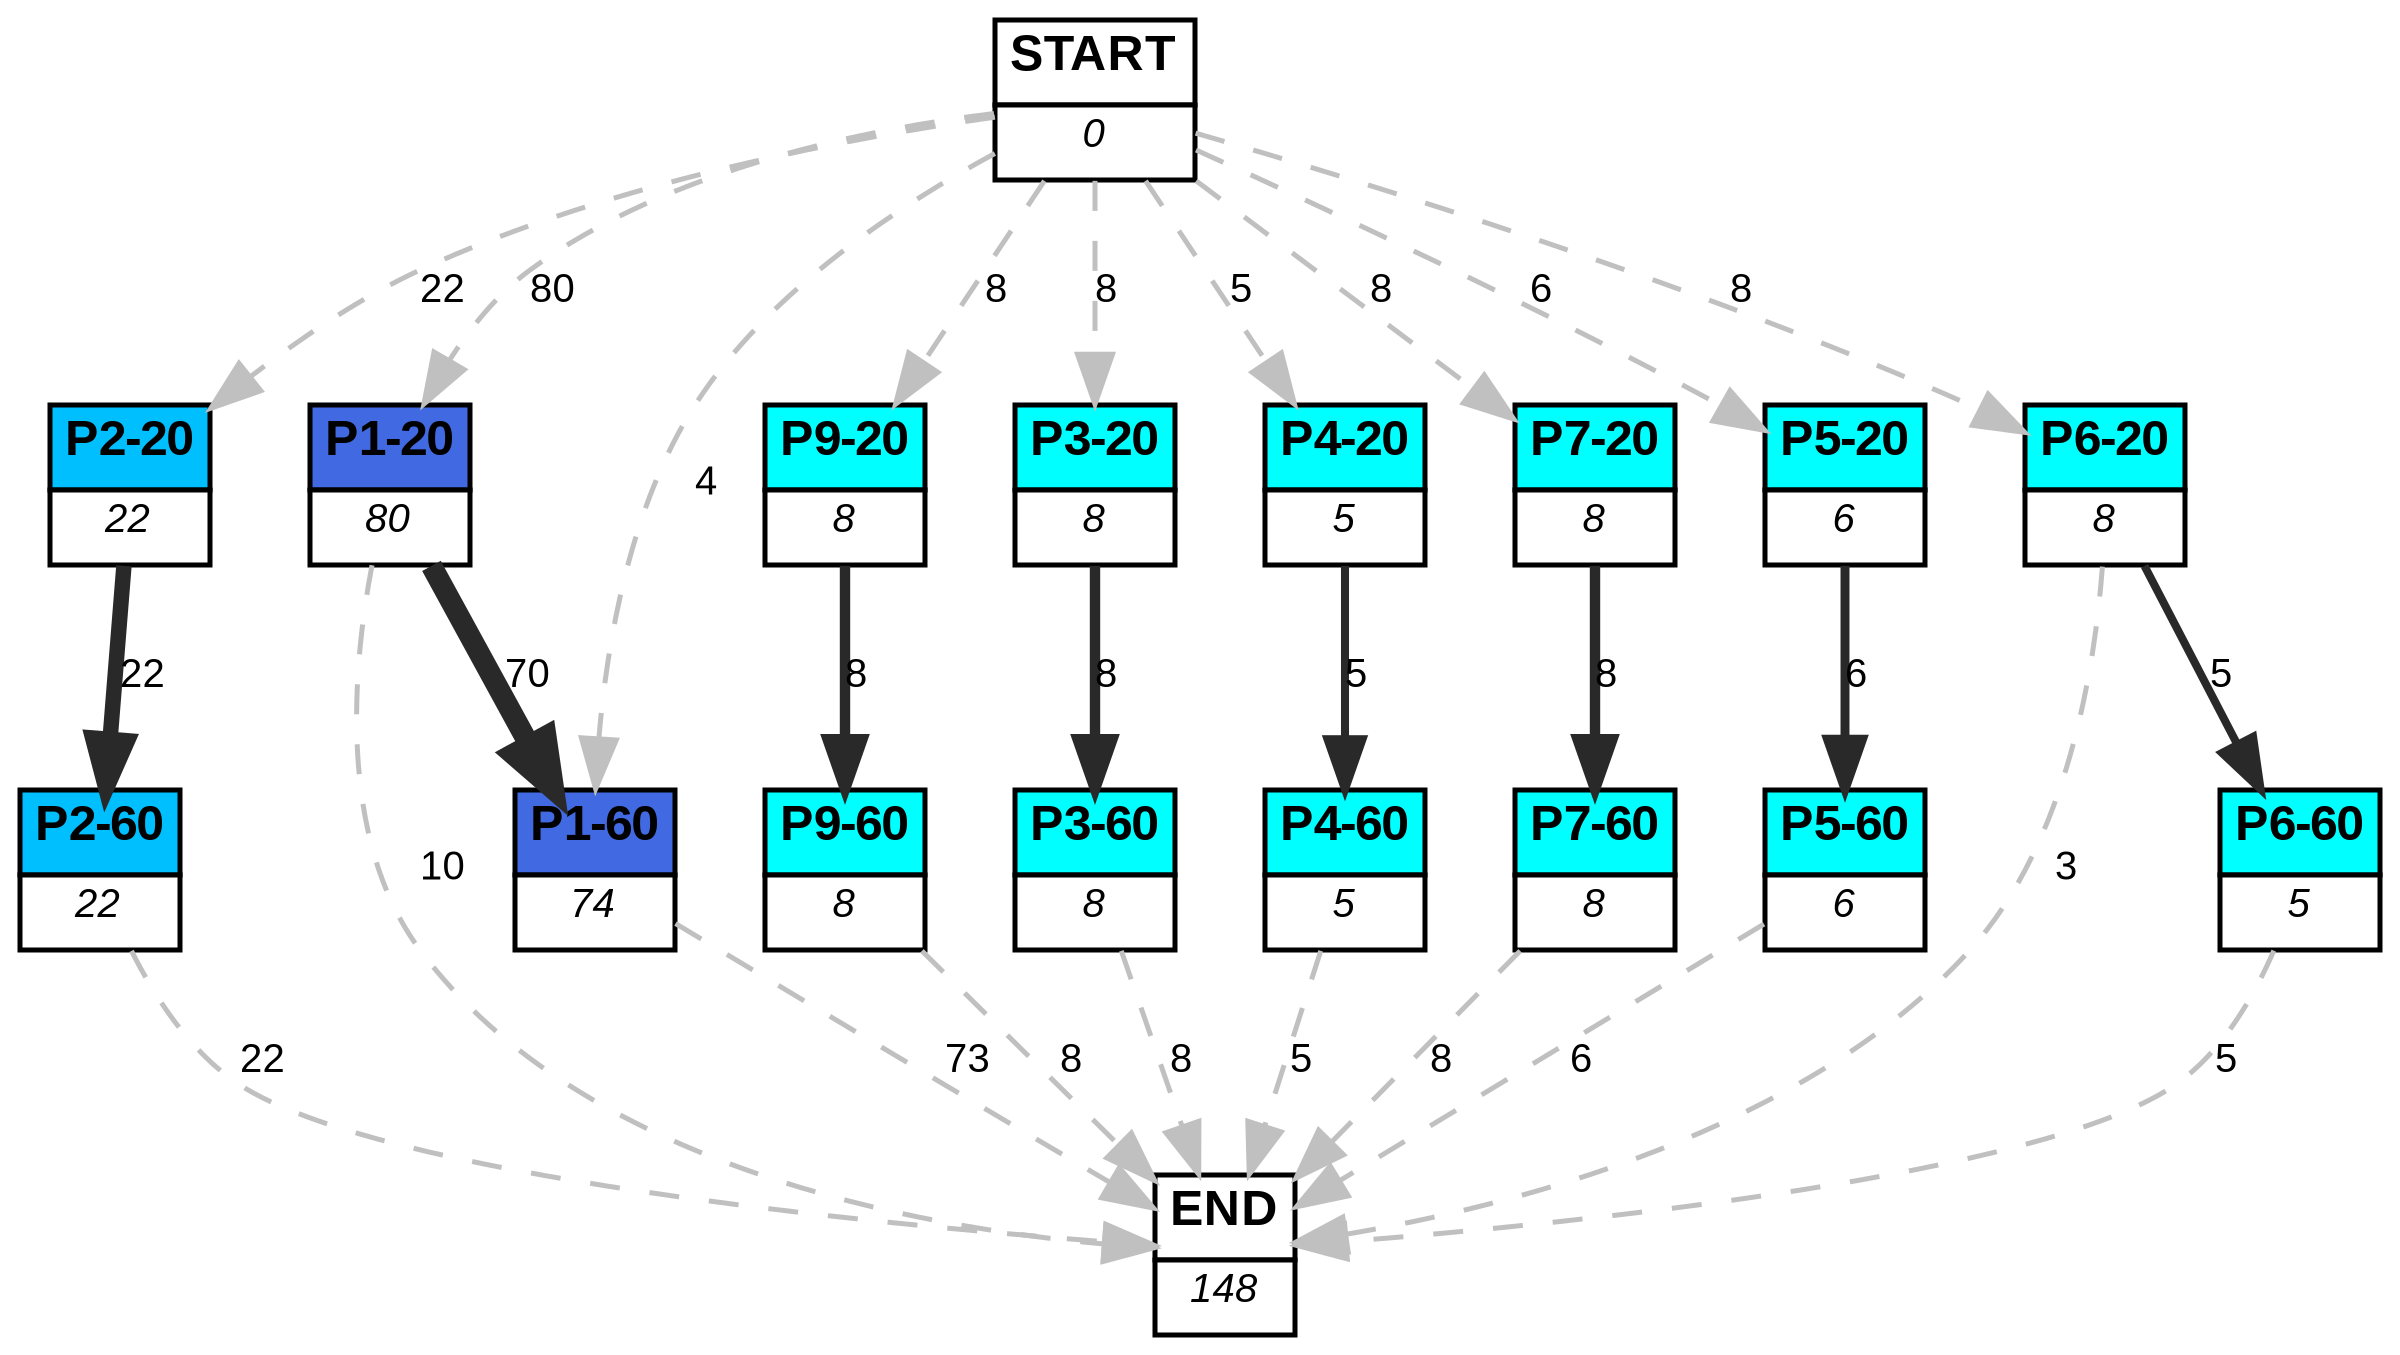 digraph graphname {
	dpi = 150
	size="16,11!";
	margin = 0;
"P1-20" [shape=plain, label=<<table border="0" cellborder="1" cellspacing="0"><tr><td bgcolor="royalblue"><FONT face="Arial" POINT-SIZE="10"><b>P1-20</b></FONT></td></tr><tr><td bgcolor="white"><FONT face="Arial" POINT-SIZE="8"><i>80</i></FONT></td></tr></table>>]
"P2-20" [shape=plain, label=<<table border="0" cellborder="1" cellspacing="0"><tr><td bgcolor="deepskyblue"><FONT face="Arial" POINT-SIZE="10"><b>P2-20</b></FONT></td></tr><tr><td bgcolor="white"><FONT face="Arial" POINT-SIZE="8"><i>22</i></FONT></td></tr></table>>]
"P2-60" [shape=plain, label=<<table border="0" cellborder="1" cellspacing="0"><tr><td bgcolor="deepskyblue"><FONT face="Arial" POINT-SIZE="10"><b>P2-60</b></FONT></td></tr><tr><td bgcolor="white"><FONT face="Arial" POINT-SIZE="8"><i>22</i></FONT></td></tr></table>>]
"P9-20" [shape=plain, label=<<table border="0" cellborder="1" cellspacing="0"><tr><td bgcolor="aqua"><FONT face="Arial" POINT-SIZE="10"><b>P9-20</b></FONT></td></tr><tr><td bgcolor="white"><FONT face="Arial" POINT-SIZE="8"><i>8</i></FONT></td></tr></table>>]
"P9-60" [shape=plain, label=<<table border="0" cellborder="1" cellspacing="0"><tr><td bgcolor="aqua"><FONT face="Arial" POINT-SIZE="10"><b>P9-60</b></FONT></td></tr><tr><td bgcolor="white"><FONT face="Arial" POINT-SIZE="8"><i>8</i></FONT></td></tr></table>>]
"P1-60" [shape=plain, label=<<table border="0" cellborder="1" cellspacing="0"><tr><td bgcolor="royalblue"><FONT face="Arial" POINT-SIZE="10"><b>P1-60</b></FONT></td></tr><tr><td bgcolor="white"><FONT face="Arial" POINT-SIZE="8"><i>74</i></FONT></td></tr></table>>]
"P3-20" [shape=plain, label=<<table border="0" cellborder="1" cellspacing="0"><tr><td bgcolor="aqua"><FONT face="Arial" POINT-SIZE="10"><b>P3-20</b></FONT></td></tr><tr><td bgcolor="white"><FONT face="Arial" POINT-SIZE="8"><i>8</i></FONT></td></tr></table>>]
"P3-60" [shape=plain, label=<<table border="0" cellborder="1" cellspacing="0"><tr><td bgcolor="aqua"><FONT face="Arial" POINT-SIZE="10"><b>P3-60</b></FONT></td></tr><tr><td bgcolor="white"><FONT face="Arial" POINT-SIZE="8"><i>8</i></FONT></td></tr></table>>]
"P4-20" [shape=plain, label=<<table border="0" cellborder="1" cellspacing="0"><tr><td bgcolor="aqua"><FONT face="Arial" POINT-SIZE="10"><b>P4-20</b></FONT></td></tr><tr><td bgcolor="white"><FONT face="Arial" POINT-SIZE="8"><i>5</i></FONT></td></tr></table>>]
"P4-60" [shape=plain, label=<<table border="0" cellborder="1" cellspacing="0"><tr><td bgcolor="aqua"><FONT face="Arial" POINT-SIZE="10"><b>P4-60</b></FONT></td></tr><tr><td bgcolor="white"><FONT face="Arial" POINT-SIZE="8"><i>5</i></FONT></td></tr></table>>]
"P7-20" [shape=plain, label=<<table border="0" cellborder="1" cellspacing="0"><tr><td bgcolor="aqua"><FONT face="Arial" POINT-SIZE="10"><b>P7-20</b></FONT></td></tr><tr><td bgcolor="white"><FONT face="Arial" POINT-SIZE="8"><i>8</i></FONT></td></tr></table>>]
"P7-60" [shape=plain, label=<<table border="0" cellborder="1" cellspacing="0"><tr><td bgcolor="aqua"><FONT face="Arial" POINT-SIZE="10"><b>P7-60</b></FONT></td></tr><tr><td bgcolor="white"><FONT face="Arial" POINT-SIZE="8"><i>8</i></FONT></td></tr></table>>]
"P5-20" [shape=plain, label=<<table border="0" cellborder="1" cellspacing="0"><tr><td bgcolor="aqua"><FONT face="Arial" POINT-SIZE="10"><b>P5-20</b></FONT></td></tr><tr><td bgcolor="white"><FONT face="Arial" POINT-SIZE="8"><i>6</i></FONT></td></tr></table>>]
"P5-60" [shape=plain, label=<<table border="0" cellborder="1" cellspacing="0"><tr><td bgcolor="aqua"><FONT face="Arial" POINT-SIZE="10"><b>P5-60</b></FONT></td></tr><tr><td bgcolor="white"><FONT face="Arial" POINT-SIZE="8"><i>6</i></FONT></td></tr></table>>]
"P6-20" [shape=plain, label=<<table border="0" cellborder="1" cellspacing="0"><tr><td bgcolor="aqua"><FONT face="Arial" POINT-SIZE="10"><b>P6-20</b></FONT></td></tr><tr><td bgcolor="white"><FONT face="Arial" POINT-SIZE="8"><i>8</i></FONT></td></tr></table>>]
"P6-60" [shape=plain, label=<<table border="0" cellborder="1" cellspacing="0"><tr><td bgcolor="aqua"><FONT face="Arial" POINT-SIZE="10"><b>P6-60</b></FONT></td></tr><tr><td bgcolor="white"><FONT face="Arial" POINT-SIZE="8"><i>5</i></FONT></td></tr></table>>]
"START" [shape=plain, label=<<table border="0" cellborder="1" cellspacing="0"><tr><td bgcolor="white"><FONT face="Arial" POINT-SIZE="10"><b>START</b></FONT></td></tr><tr><td bgcolor="white"><FONT face="Arial" POINT-SIZE="8"><i>0</i></FONT></td></tr></table>>]
"END" [shape=plain, label=<<table border="0" cellborder="1" cellspacing="0"><tr><td bgcolor="white"><FONT face="Arial" POINT-SIZE="10"><b>END</b></FONT></td></tr><tr><td bgcolor="white"><FONT face="Arial" POINT-SIZE="8"><i>148</i></FONT></td></tr></table>>]
"P1-20" -> "P1-60" [ color=grey16 penwidth = "4.248495242049359"label ="70" labelfloat=false fontname="Arial" fontsize=8]
"P1-20" -> "END" [ style = dashed color=grey label ="10" labelfloat=false fontname="Arial" fontsize=8]
"P2-20" -> "P2-60" [ color=grey16 penwidth = "3.091042453358316"label ="22" labelfloat=false fontname="Arial" fontsize=8]
"P2-60" -> "END" [ style = dashed color=grey label ="22" labelfloat=false fontname="Arial" fontsize=8]
"P9-20" -> "P9-60" [ color=grey16 penwidth = "2.0794415416798357"label ="8" labelfloat=false fontname="Arial" fontsize=8]
"P9-60" -> "END" [ style = dashed color=grey label ="8" labelfloat=false fontname="Arial" fontsize=8]
"P1-60" -> "END" [ style = dashed color=grey label ="73" labelfloat=false fontname="Arial" fontsize=8]
"P3-20" -> "P3-60" [ color=grey16 penwidth = "2.0794415416798357"label ="8" labelfloat=false fontname="Arial" fontsize=8]
"P3-60" -> "END" [ style = dashed color=grey label ="8" labelfloat=false fontname="Arial" fontsize=8]
"P4-20" -> "P4-60" [ color=grey16 penwidth = "1.6094379124341003"label ="5" labelfloat=false fontname="Arial" fontsize=8]
"P4-60" -> "END" [ style = dashed color=grey label ="5" labelfloat=false fontname="Arial" fontsize=8]
"P7-20" -> "P7-60" [ color=grey16 penwidth = "2.0794415416798357"label ="8" labelfloat=false fontname="Arial" fontsize=8]
"P7-60" -> "END" [ style = dashed color=grey label ="8" labelfloat=false fontname="Arial" fontsize=8]
"P5-20" -> "P5-60" [ color=grey16 penwidth = "1.791759469228055"label ="6" labelfloat=false fontname="Arial" fontsize=8]
"P5-60" -> "END" [ style = dashed color=grey label ="6" labelfloat=false fontname="Arial" fontsize=8]
"P6-20" -> "P6-60" [ color=grey16 penwidth = "1.6094379124341003"label ="5" labelfloat=false fontname="Arial" fontsize=8]
"P6-20" -> "END" [ style = dashed color=grey label ="3" labelfloat=false fontname="Arial" fontsize=8]
"P6-60" -> "END" [ style = dashed color=grey label ="5" labelfloat=false fontname="Arial" fontsize=8]
"START" -> "P1-20" [ style = dashed color=grey label ="80" labelfloat=false fontname="Arial" fontsize=8]
"START" -> "P2-20" [ style = dashed color=grey label ="22" labelfloat=false fontname="Arial" fontsize=8]
"START" -> "P9-20" [ style = dashed color=grey label ="8" labelfloat=false fontname="Arial" fontsize=8]
"START" -> "P1-60" [ style = dashed color=grey label ="4" labelfloat=false fontname="Arial" fontsize=8]
"START" -> "P3-20" [ style = dashed color=grey label ="8" labelfloat=false fontname="Arial" fontsize=8]
"START" -> "P4-20" [ style = dashed color=grey label ="5" labelfloat=false fontname="Arial" fontsize=8]
"START" -> "P7-20" [ style = dashed color=grey label ="8" labelfloat=false fontname="Arial" fontsize=8]
"START" -> "P5-20" [ style = dashed color=grey label ="6" labelfloat=false fontname="Arial" fontsize=8]
"START" -> "P6-20" [ style = dashed color=grey label ="8" labelfloat=false fontname="Arial" fontsize=8]
}